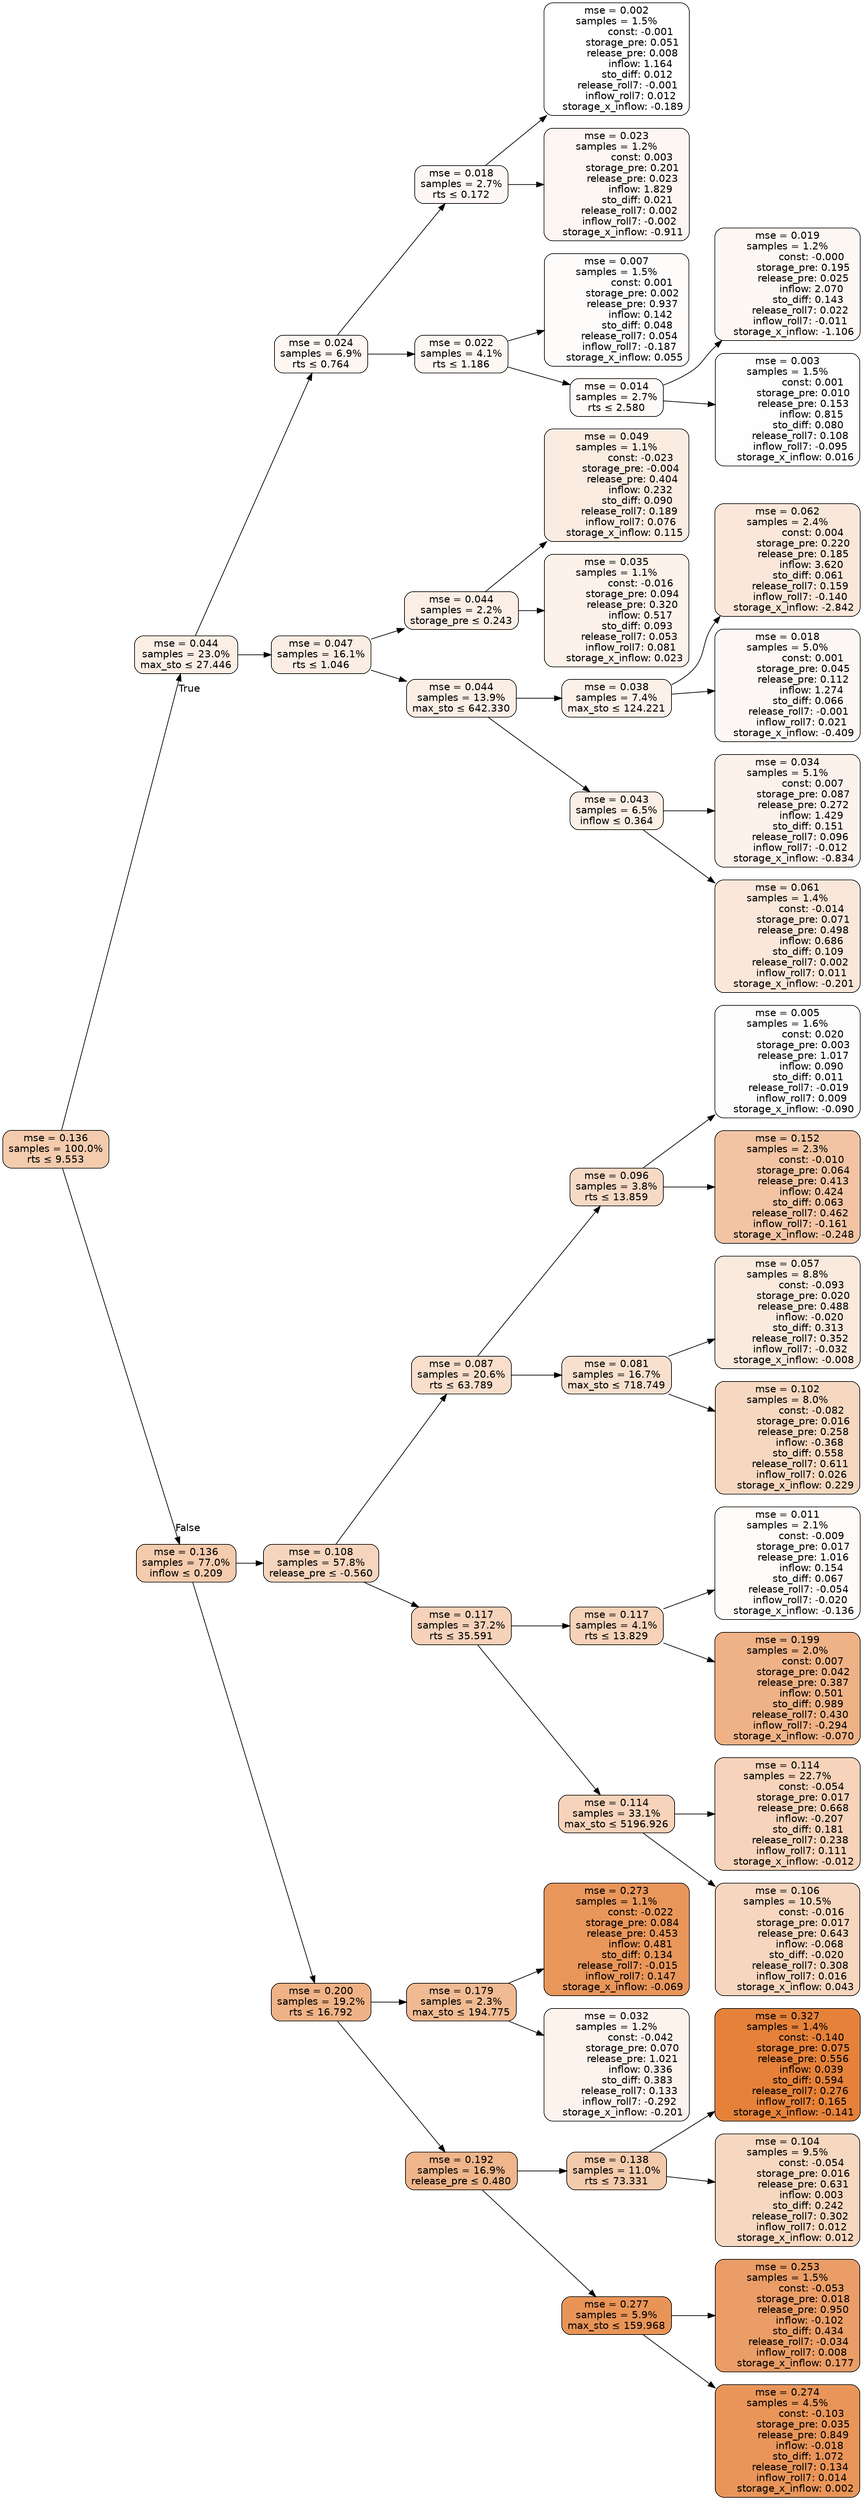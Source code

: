 digraph tree {
layout=dot
rankdir=LR;
bgcolor="transparent"
node [shape=rectangle, style="filled, rounded", color="black", fontname=helvetica] ;
edge [fontname=helvetica] ;
	"0" [label="mse = 0.136
samples = 100.0%
rts &le; 9.553", fillcolor="#f4cbad"]
	"1" [label="mse = 0.044
samples = 23.0%
max_sto &le; 27.446", fillcolor="#fbeee5"]
	"2" [label="mse = 0.024
samples = 6.9%
rts &le; 0.764", fillcolor="#fdf6f1"]
	"3" [label="mse = 0.018
samples = 2.7%
rts &le; 0.172", fillcolor="#fdf8f5"]
	"4" [label="mse = 0.002
samples = 1.5%
               const: -0.001
          storage_pre: 0.051
          release_pre: 0.008
               inflow: 1.164
             sto_diff: 0.012
       release_roll7: -0.001
         inflow_roll7: 0.012
    storage_x_inflow: -0.189", fillcolor="#ffffff"]
	"5" [label="mse = 0.023
samples = 1.2%
                const: 0.003
          storage_pre: 0.201
          release_pre: 0.023
               inflow: 1.829
             sto_diff: 0.021
        release_roll7: 0.002
        inflow_roll7: -0.002
    storage_x_inflow: -0.911", fillcolor="#fdf6f2"]
	"6" [label="mse = 0.022
samples = 4.1%
rts &le; 1.186", fillcolor="#fdf7f2"]
	"7" [label="mse = 0.007
samples = 1.5%
                const: 0.001
          storage_pre: 0.002
          release_pre: 0.937
               inflow: 0.142
             sto_diff: 0.048
        release_roll7: 0.054
        inflow_roll7: -0.187
     storage_x_inflow: 0.055", fillcolor="#fefcfb"]
	"8" [label="mse = 0.014
samples = 2.7%
rts &le; 2.580", fillcolor="#fefaf7"]
	"9" [label="mse = 0.019
samples = 1.2%
               const: -0.000
          storage_pre: 0.195
          release_pre: 0.025
               inflow: 2.070
             sto_diff: 0.143
        release_roll7: 0.022
        inflow_roll7: -0.011
    storage_x_inflow: -1.106", fillcolor="#fdf8f4"]
	"10" [label="mse = 0.003
samples = 1.5%
                const: 0.001
          storage_pre: 0.010
          release_pre: 0.153
               inflow: 0.815
             sto_diff: 0.080
        release_roll7: 0.108
        inflow_roll7: -0.095
     storage_x_inflow: 0.016", fillcolor="#fefefe"]
	"11" [label="mse = 0.047
samples = 16.1%
rts &le; 1.046", fillcolor="#fbede3"]
	"12" [label="mse = 0.044
samples = 2.2%
storage_pre &le; 0.243", fillcolor="#fbeee5"]
	"13" [label="mse = 0.049
samples = 1.1%
               const: -0.023
         storage_pre: -0.004
          release_pre: 0.404
               inflow: 0.232
             sto_diff: 0.090
        release_roll7: 0.189
         inflow_roll7: 0.076
     storage_x_inflow: 0.115", fillcolor="#fbece2"]
	"14" [label="mse = 0.035
samples = 1.1%
               const: -0.016
          storage_pre: 0.094
          release_pre: 0.320
               inflow: 0.517
             sto_diff: 0.093
        release_roll7: 0.053
         inflow_roll7: 0.081
     storage_x_inflow: 0.023", fillcolor="#fcf2ea"]
	"15" [label="mse = 0.044
samples = 13.9%
max_sto &le; 642.330", fillcolor="#fbeee5"]
	"16" [label="mse = 0.038
samples = 7.4%
max_sto &le; 124.221", fillcolor="#fcf1e9"]
	"17" [label="mse = 0.062
samples = 2.4%
                const: 0.004
          storage_pre: 0.220
          release_pre: 0.185
               inflow: 3.620
             sto_diff: 0.061
        release_roll7: 0.159
        inflow_roll7: -0.140
    storage_x_inflow: -2.842", fillcolor="#fae7da"]
	"18" [label="mse = 0.018
samples = 5.0%
                const: 0.001
          storage_pre: 0.045
          release_pre: 0.112
               inflow: 1.274
             sto_diff: 0.066
       release_roll7: -0.001
         inflow_roll7: 0.021
    storage_x_inflow: -0.409", fillcolor="#fdf8f5"]
	"19" [label="mse = 0.043
samples = 6.5%
inflow &le; 0.364", fillcolor="#fbefe5"]
	"20" [label="mse = 0.034
samples = 5.1%
                const: 0.007
          storage_pre: 0.087
          release_pre: 0.272
               inflow: 1.429
             sto_diff: 0.151
        release_roll7: 0.096
        inflow_roll7: -0.012
    storage_x_inflow: -0.834", fillcolor="#fcf2eb"]
	"21" [label="mse = 0.061
samples = 1.4%
               const: -0.014
          storage_pre: 0.071
          release_pre: 0.498
               inflow: 0.686
             sto_diff: 0.109
        release_roll7: 0.002
         inflow_roll7: 0.011
    storage_x_inflow: -0.201", fillcolor="#fae7da"]
	"22" [label="mse = 0.136
samples = 77.0%
inflow &le; 0.209", fillcolor="#f4cbad"]
	"23" [label="mse = 0.108
samples = 57.8%
release_pre &le; -0.560", fillcolor="#f6d5be"]
	"24" [label="mse = 0.087
samples = 20.6%
rts &le; 63.789", fillcolor="#f8decb"]
	"25" [label="mse = 0.096
samples = 3.8%
rts &le; 13.859", fillcolor="#f7dac5"]
	"26" [label="mse = 0.005
samples = 1.6%
                const: 0.020
          storage_pre: 0.003
          release_pre: 1.017
               inflow: 0.090
             sto_diff: 0.011
       release_roll7: -0.019
         inflow_roll7: 0.009
    storage_x_inflow: -0.090", fillcolor="#fefdfd"]
	"27" [label="mse = 0.152
samples = 2.3%
               const: -0.010
          storage_pre: 0.064
          release_pre: 0.413
               inflow: 0.424
             sto_diff: 0.063
        release_roll7: 0.462
        inflow_roll7: -0.161
    storage_x_inflow: -0.248", fillcolor="#f2c4a3"]
	"28" [label="mse = 0.081
samples = 16.7%
max_sto &le; 718.749", fillcolor="#f8e0ce"]
	"29" [label="mse = 0.057
samples = 8.8%
               const: -0.093
          storage_pre: 0.020
          release_pre: 0.488
              inflow: -0.020
             sto_diff: 0.313
        release_roll7: 0.352
        inflow_roll7: -0.032
    storage_x_inflow: -0.008", fillcolor="#fae9dd"]
	"30" [label="mse = 0.102
samples = 8.0%
               const: -0.082
          storage_pre: 0.016
          release_pre: 0.258
              inflow: -0.368
             sto_diff: 0.558
        release_roll7: 0.611
         inflow_roll7: 0.026
     storage_x_inflow: 0.229", fillcolor="#f6d8c1"]
	"31" [label="mse = 0.117
samples = 37.2%
rts &le; 35.591", fillcolor="#f5d2b9"]
	"32" [label="mse = 0.117
samples = 4.1%
rts &le; 13.829", fillcolor="#f5d2b8"]
	"33" [label="mse = 0.011
samples = 2.1%
               const: -0.009
          storage_pre: 0.017
          release_pre: 1.016
               inflow: 0.154
             sto_diff: 0.067
       release_roll7: -0.054
        inflow_roll7: -0.020
    storage_x_inflow: -0.136", fillcolor="#fefbf9"]
	"34" [label="mse = 0.199
samples = 2.0%
                const: 0.007
          storage_pre: 0.042
          release_pre: 0.387
               inflow: 0.501
             sto_diff: 0.989
        release_roll7: 0.430
        inflow_roll7: -0.294
    storage_x_inflow: -0.070", fillcolor="#efb286"]
	"35" [label="mse = 0.114
samples = 33.1%
max_sto &le; 5196.926", fillcolor="#f6d3ba"]
	"36" [label="mse = 0.114
samples = 22.7%
               const: -0.054
          storage_pre: 0.017
          release_pre: 0.668
              inflow: -0.207
             sto_diff: 0.181
        release_roll7: 0.238
         inflow_roll7: 0.111
    storage_x_inflow: -0.012", fillcolor="#f6d3ba"]
	"37" [label="mse = 0.106
samples = 10.5%
               const: -0.016
          storage_pre: 0.017
          release_pre: 0.643
              inflow: -0.068
            sto_diff: -0.020
        release_roll7: 0.308
         inflow_roll7: 0.016
     storage_x_inflow: 0.043", fillcolor="#f6d6bf"]
	"38" [label="mse = 0.200
samples = 19.2%
rts &le; 16.792", fillcolor="#efb286"]
	"39" [label="mse = 0.179
samples = 2.3%
max_sto &le; 194.775", fillcolor="#f0ba93"]
	"40" [label="mse = 0.273
samples = 1.1%
               const: -0.022
          storage_pre: 0.084
          release_pre: 0.453
               inflow: 0.481
             sto_diff: 0.134
       release_roll7: -0.015
         inflow_roll7: 0.147
    storage_x_inflow: -0.069", fillcolor="#e9965a"]
	"41" [label="mse = 0.032
samples = 1.2%
               const: -0.042
          storage_pre: 0.070
          release_pre: 1.021
               inflow: 0.336
             sto_diff: 0.383
        release_roll7: 0.133
        inflow_roll7: -0.292
    storage_x_inflow: -0.201", fillcolor="#fcf3ec"]
	"42" [label="mse = 0.192
samples = 16.9%
release_pre &le; 0.480", fillcolor="#efb58b"]
	"43" [label="mse = 0.138
samples = 11.0%
rts &le; 73.331", fillcolor="#f4caac"]
	"44" [label="mse = 0.327
samples = 1.4%
               const: -0.140
          storage_pre: 0.075
          release_pre: 0.556
               inflow: 0.039
             sto_diff: 0.594
        release_roll7: 0.276
         inflow_roll7: 0.165
    storage_x_inflow: -0.141", fillcolor="#e58139"]
	"45" [label="mse = 0.104
samples = 9.5%
               const: -0.054
          storage_pre: 0.016
          release_pre: 0.631
               inflow: 0.003
             sto_diff: 0.242
        release_roll7: 0.302
         inflow_roll7: 0.012
     storage_x_inflow: 0.012", fillcolor="#f6d7c0"]
	"46" [label="mse = 0.277
samples = 5.9%
max_sto &le; 159.968", fillcolor="#e99457"]
	"47" [label="mse = 0.253
samples = 1.5%
               const: -0.053
          storage_pre: 0.018
          release_pre: 0.950
              inflow: -0.102
             sto_diff: 0.434
       release_roll7: -0.034
         inflow_roll7: 0.008
     storage_x_inflow: 0.177", fillcolor="#ea9d66"]
	"48" [label="mse = 0.274
samples = 4.5%
               const: -0.103
          storage_pre: 0.035
          release_pre: 0.849
              inflow: -0.018
             sto_diff: 1.072
        release_roll7: 0.134
         inflow_roll7: 0.014
     storage_x_inflow: 0.002", fillcolor="#e99559"]

	"0" -> "1" [labeldistance=2.5, labelangle=45, headlabel="True"]
	"1" -> "2"
	"2" -> "3"
	"3" -> "4"
	"3" -> "5"
	"2" -> "6"
	"6" -> "7"
	"6" -> "8"
	"8" -> "9"
	"8" -> "10"
	"1" -> "11"
	"11" -> "12"
	"12" -> "13"
	"12" -> "14"
	"11" -> "15"
	"15" -> "16"
	"16" -> "17"
	"16" -> "18"
	"15" -> "19"
	"19" -> "20"
	"19" -> "21"
	"0" -> "22" [labeldistance=2.5, labelangle=-45, headlabel="False"]
	"22" -> "23"
	"23" -> "24"
	"24" -> "25"
	"25" -> "26"
	"25" -> "27"
	"24" -> "28"
	"28" -> "29"
	"28" -> "30"
	"23" -> "31"
	"31" -> "32"
	"32" -> "33"
	"32" -> "34"
	"31" -> "35"
	"35" -> "36"
	"35" -> "37"
	"22" -> "38"
	"38" -> "39"
	"39" -> "40"
	"39" -> "41"
	"38" -> "42"
	"42" -> "43"
	"43" -> "44"
	"43" -> "45"
	"42" -> "46"
	"46" -> "47"
	"46" -> "48"
}
